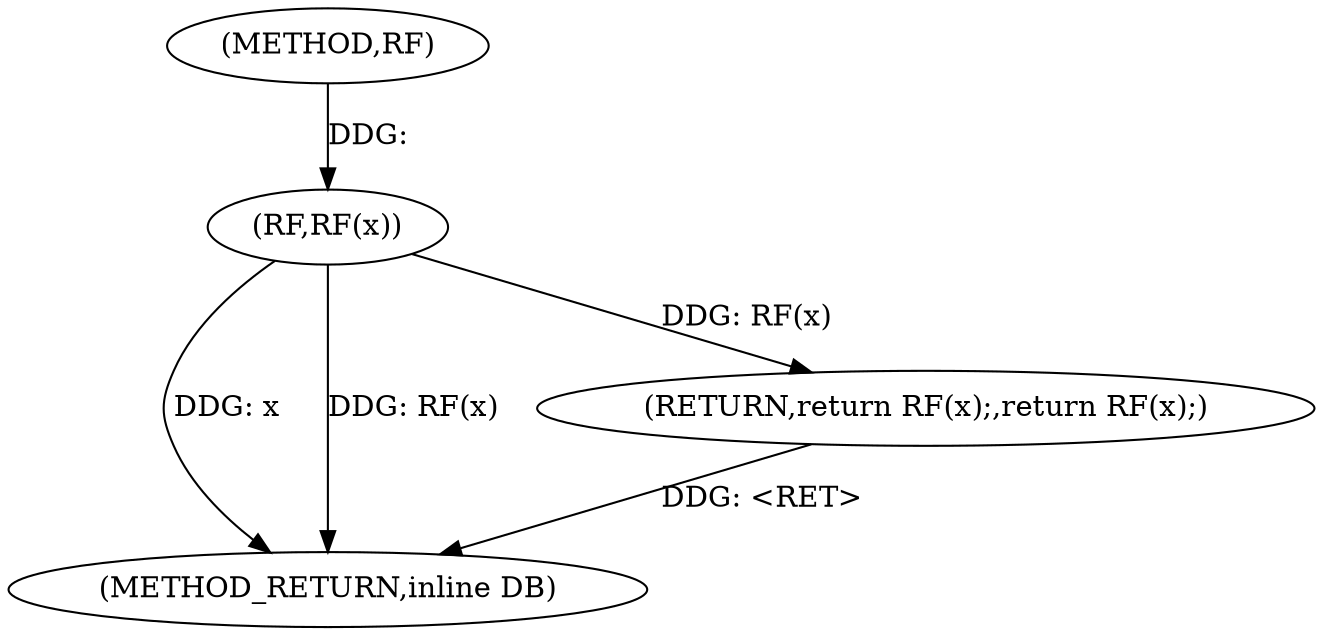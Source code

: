 digraph "RF" {  
"1000225" [label = "(METHOD,RF)" ]
"1000231" [label = "(METHOD_RETURN,inline DB)" ]
"1000228" [label = "(RETURN,return RF(x);,return RF(x);)" ]
"1000229" [label = "(RF,RF(x))" ]
  "1000229" -> "1000231"  [ label = "DDG: x"] 
  "1000229" -> "1000231"  [ label = "DDG: RF(x)"] 
  "1000228" -> "1000231"  [ label = "DDG: <RET>"] 
  "1000229" -> "1000228"  [ label = "DDG: RF(x)"] 
  "1000225" -> "1000229"  [ label = "DDG: "] 
}
